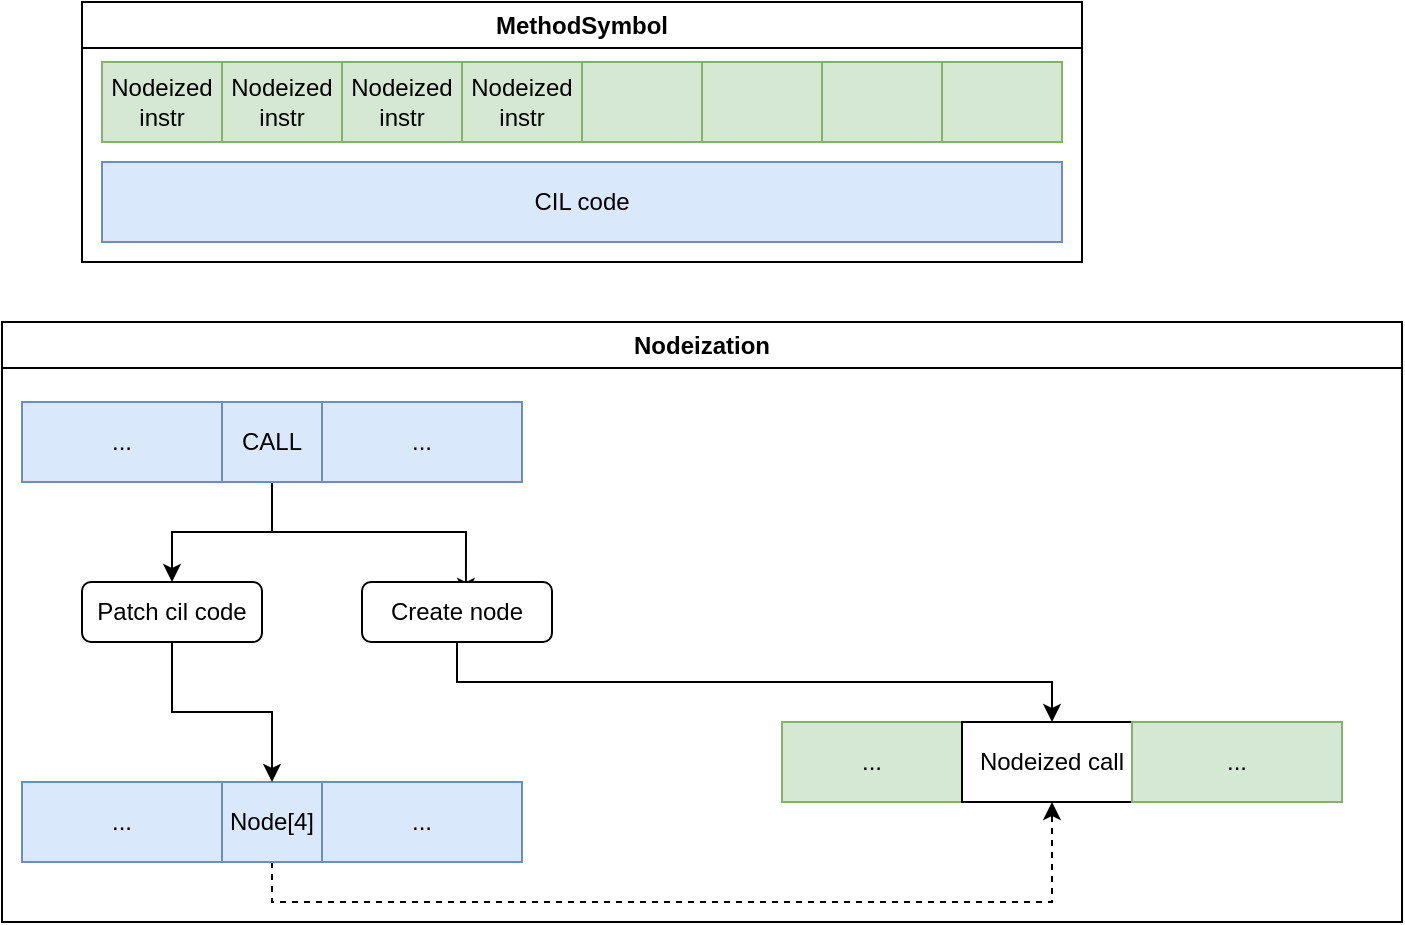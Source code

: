 <mxfile version="21.6.8" type="device">
  <diagram name="Page-1" id="bWjJ6F1P-epASIhpSugG">
    <mxGraphModel dx="1434" dy="788" grid="1" gridSize="10" guides="1" tooltips="1" connect="1" arrows="1" fold="1" page="1" pageScale="1" pageWidth="827" pageHeight="1169" math="0" shadow="0">
      <root>
        <mxCell id="0" />
        <mxCell id="1" parent="0" />
        <mxCell id="BSH424505XKvK7fOWgT--2" value="MethodSymbol" style="swimlane;whiteSpace=wrap;html=1;" vertex="1" parent="1">
          <mxGeometry x="40" y="40" width="500" height="130" as="geometry" />
        </mxCell>
        <mxCell id="BSH424505XKvK7fOWgT--1" value="CIL code" style="rounded=0;whiteSpace=wrap;html=1;fillColor=#dae8fc;strokeColor=#6c8ebf;" vertex="1" parent="BSH424505XKvK7fOWgT--2">
          <mxGeometry x="10" y="80" width="480" height="40" as="geometry" />
        </mxCell>
        <mxCell id="BSH424505XKvK7fOWgT--3" value="Nodeized instr" style="rounded=0;whiteSpace=wrap;html=1;fillColor=#d5e8d4;strokeColor=#82b366;" vertex="1" parent="1">
          <mxGeometry x="50" y="70" width="60" height="40" as="geometry" />
        </mxCell>
        <mxCell id="BSH424505XKvK7fOWgT--5" value="Nodeized instr" style="rounded=0;whiteSpace=wrap;html=1;fillColor=#d5e8d4;strokeColor=#82b366;" vertex="1" parent="1">
          <mxGeometry x="110" y="70" width="60" height="40" as="geometry" />
        </mxCell>
        <mxCell id="BSH424505XKvK7fOWgT--6" value="Nodeized instr" style="rounded=0;whiteSpace=wrap;html=1;fillColor=#d5e8d4;strokeColor=#82b366;" vertex="1" parent="1">
          <mxGeometry x="170" y="70" width="60" height="40" as="geometry" />
        </mxCell>
        <mxCell id="BSH424505XKvK7fOWgT--7" value="Nodeized instr" style="rounded=0;whiteSpace=wrap;html=1;fillColor=#d5e8d4;strokeColor=#82b366;" vertex="1" parent="1">
          <mxGeometry x="230" y="70" width="60" height="40" as="geometry" />
        </mxCell>
        <mxCell id="BSH424505XKvK7fOWgT--9" value="" style="rounded=0;whiteSpace=wrap;html=1;fillColor=#d5e8d4;strokeColor=#82b366;" vertex="1" parent="1">
          <mxGeometry x="470" y="70" width="60" height="40" as="geometry" />
        </mxCell>
        <mxCell id="BSH424505XKvK7fOWgT--10" value="" style="rounded=0;whiteSpace=wrap;html=1;fillColor=#d5e8d4;strokeColor=#82b366;" vertex="1" parent="1">
          <mxGeometry x="290" y="70" width="60" height="40" as="geometry" />
        </mxCell>
        <mxCell id="BSH424505XKvK7fOWgT--11" value="" style="rounded=0;whiteSpace=wrap;html=1;fillColor=#d5e8d4;strokeColor=#82b366;" vertex="1" parent="1">
          <mxGeometry x="410" y="70" width="60" height="40" as="geometry" />
        </mxCell>
        <mxCell id="BSH424505XKvK7fOWgT--12" value="" style="rounded=0;whiteSpace=wrap;html=1;fillColor=#d5e8d4;strokeColor=#82b366;" vertex="1" parent="1">
          <mxGeometry x="350" y="70" width="60" height="40" as="geometry" />
        </mxCell>
        <mxCell id="BSH424505XKvK7fOWgT--26" value="Nodeization" style="swimlane;whiteSpace=wrap;html=1;" vertex="1" parent="1">
          <mxGeometry y="200" width="700" height="300" as="geometry" />
        </mxCell>
        <mxCell id="BSH424505XKvK7fOWgT--14" value="..." style="rounded=0;whiteSpace=wrap;html=1;fillColor=#dae8fc;strokeColor=#6c8ebf;" vertex="1" parent="BSH424505XKvK7fOWgT--26">
          <mxGeometry x="10" y="40" width="100" height="40" as="geometry" />
        </mxCell>
        <mxCell id="BSH424505XKvK7fOWgT--30" style="edgeStyle=orthogonalEdgeStyle;rounded=0;orthogonalLoop=1;jettySize=auto;html=1;exitX=0.5;exitY=1;exitDx=0;exitDy=0;entryX=0.5;entryY=0;entryDx=0;entryDy=0;" edge="1" parent="BSH424505XKvK7fOWgT--26" source="BSH424505XKvK7fOWgT--15" target="BSH424505XKvK7fOWgT--29">
          <mxGeometry relative="1" as="geometry" />
        </mxCell>
        <mxCell id="BSH424505XKvK7fOWgT--32" style="edgeStyle=orthogonalEdgeStyle;rounded=0;orthogonalLoop=1;jettySize=auto;html=1;exitX=0.5;exitY=1;exitDx=0;exitDy=0;entryX=0.547;entryY=0.233;entryDx=0;entryDy=0;entryPerimeter=0;" edge="1" parent="BSH424505XKvK7fOWgT--26" source="BSH424505XKvK7fOWgT--15" target="BSH424505XKvK7fOWgT--27">
          <mxGeometry relative="1" as="geometry" />
        </mxCell>
        <mxCell id="BSH424505XKvK7fOWgT--15" value="CALL" style="rounded=0;whiteSpace=wrap;html=1;fillColor=#dae8fc;strokeColor=#6c8ebf;" vertex="1" parent="BSH424505XKvK7fOWgT--26">
          <mxGeometry x="110" y="40" width="50" height="40" as="geometry" />
        </mxCell>
        <mxCell id="BSH424505XKvK7fOWgT--17" value="..." style="rounded=0;whiteSpace=wrap;html=1;fillColor=#dae8fc;strokeColor=#6c8ebf;" vertex="1" parent="BSH424505XKvK7fOWgT--26">
          <mxGeometry x="160" y="40" width="100" height="40" as="geometry" />
        </mxCell>
        <mxCell id="BSH424505XKvK7fOWgT--23" value="..." style="rounded=0;whiteSpace=wrap;html=1;fillColor=#d5e8d4;strokeColor=#82b366;" vertex="1" parent="BSH424505XKvK7fOWgT--26">
          <mxGeometry x="390" y="200" width="90" height="40" as="geometry" />
        </mxCell>
        <mxCell id="BSH424505XKvK7fOWgT--24" value="Nodeized call" style="rounded=0;whiteSpace=wrap;html=1;" vertex="1" parent="BSH424505XKvK7fOWgT--26">
          <mxGeometry x="480" y="200" width="90" height="40" as="geometry" />
        </mxCell>
        <mxCell id="BSH424505XKvK7fOWgT--25" value="..." style="rounded=0;whiteSpace=wrap;html=1;fillColor=#d5e8d4;strokeColor=#82b366;" vertex="1" parent="BSH424505XKvK7fOWgT--26">
          <mxGeometry x="565" y="200" width="105" height="40" as="geometry" />
        </mxCell>
        <mxCell id="BSH424505XKvK7fOWgT--20" value="..." style="rounded=0;whiteSpace=wrap;html=1;fillColor=#dae8fc;strokeColor=#6c8ebf;" vertex="1" parent="BSH424505XKvK7fOWgT--26">
          <mxGeometry x="10" y="230" width="100" height="40" as="geometry" />
        </mxCell>
        <mxCell id="BSH424505XKvK7fOWgT--35" style="edgeStyle=orthogonalEdgeStyle;rounded=0;orthogonalLoop=1;jettySize=auto;html=1;exitX=0.5;exitY=1;exitDx=0;exitDy=0;entryX=0.5;entryY=1;entryDx=0;entryDy=0;dashed=1;" edge="1" parent="BSH424505XKvK7fOWgT--26" source="BSH424505XKvK7fOWgT--21" target="BSH424505XKvK7fOWgT--24">
          <mxGeometry relative="1" as="geometry" />
        </mxCell>
        <mxCell id="BSH424505XKvK7fOWgT--21" value="Node[4]" style="rounded=0;whiteSpace=wrap;html=1;fillColor=#dae8fc;strokeColor=#6c8ebf;" vertex="1" parent="BSH424505XKvK7fOWgT--26">
          <mxGeometry x="110" y="230" width="50" height="40" as="geometry" />
        </mxCell>
        <mxCell id="BSH424505XKvK7fOWgT--22" value="..." style="rounded=0;whiteSpace=wrap;html=1;fillColor=#dae8fc;strokeColor=#6c8ebf;" vertex="1" parent="BSH424505XKvK7fOWgT--26">
          <mxGeometry x="160" y="230" width="100" height="40" as="geometry" />
        </mxCell>
        <mxCell id="BSH424505XKvK7fOWgT--33" style="edgeStyle=orthogonalEdgeStyle;rounded=0;orthogonalLoop=1;jettySize=auto;html=1;exitX=0.5;exitY=1;exitDx=0;exitDy=0;entryX=0.5;entryY=0;entryDx=0;entryDy=0;" edge="1" parent="BSH424505XKvK7fOWgT--26" source="BSH424505XKvK7fOWgT--27" target="BSH424505XKvK7fOWgT--24">
          <mxGeometry relative="1" as="geometry" />
        </mxCell>
        <mxCell id="BSH424505XKvK7fOWgT--27" value="Create node" style="rounded=1;whiteSpace=wrap;html=1;" vertex="1" parent="BSH424505XKvK7fOWgT--26">
          <mxGeometry x="180" y="130" width="95" height="30" as="geometry" />
        </mxCell>
        <mxCell id="BSH424505XKvK7fOWgT--31" style="edgeStyle=orthogonalEdgeStyle;rounded=0;orthogonalLoop=1;jettySize=auto;html=1;exitX=0.5;exitY=1;exitDx=0;exitDy=0;entryX=0.5;entryY=0;entryDx=0;entryDy=0;" edge="1" parent="BSH424505XKvK7fOWgT--26" source="BSH424505XKvK7fOWgT--29" target="BSH424505XKvK7fOWgT--21">
          <mxGeometry relative="1" as="geometry" />
        </mxCell>
        <mxCell id="BSH424505XKvK7fOWgT--29" value="Patch cil code" style="rounded=1;whiteSpace=wrap;html=1;" vertex="1" parent="BSH424505XKvK7fOWgT--26">
          <mxGeometry x="40" y="130" width="90" height="30" as="geometry" />
        </mxCell>
      </root>
    </mxGraphModel>
  </diagram>
</mxfile>
